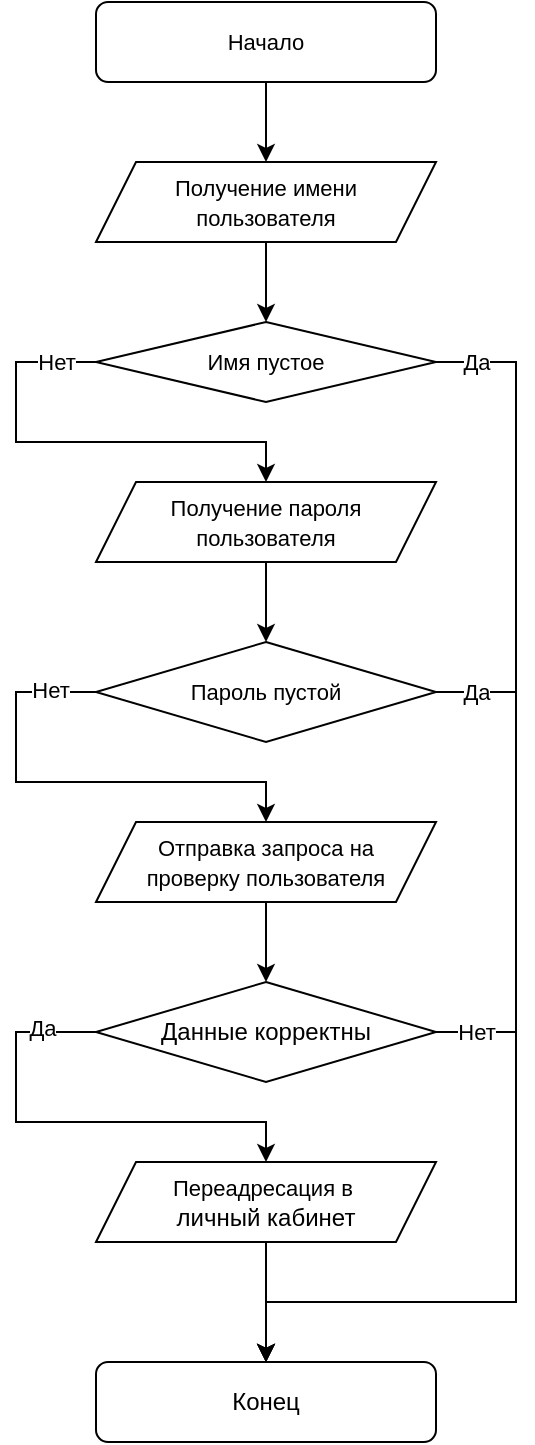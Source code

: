 <mxfile version="16.0.0" type="device"><diagram id="C5RBs43oDa-KdzZeNtuy" name="Page-1"><mxGraphModel dx="1102" dy="865" grid="1" gridSize="10" guides="1" tooltips="1" connect="1" arrows="1" fold="1" page="1" pageScale="1" pageWidth="827" pageHeight="1169" math="0" shadow="0"><root><mxCell id="WIyWlLk6GJQsqaUBKTNV-0"/><mxCell id="WIyWlLk6GJQsqaUBKTNV-1" parent="WIyWlLk6GJQsqaUBKTNV-0"/><mxCell id="PLvE-TvKscDj5acI-I1H-12" style="edgeStyle=orthogonalEdgeStyle;rounded=0;orthogonalLoop=1;jettySize=auto;html=1;exitX=0.5;exitY=1;exitDx=0;exitDy=0;entryX=0.5;entryY=0;entryDx=0;entryDy=0;fontSize=11;" edge="1" parent="WIyWlLk6GJQsqaUBKTNV-1" source="WIyWlLk6GJQsqaUBKTNV-3" target="ShNjzxUnT-2CsXVHuKv1-0"><mxGeometry relative="1" as="geometry"/></mxCell><mxCell id="WIyWlLk6GJQsqaUBKTNV-3" value="&lt;font style=&quot;font-size: 11px&quot;&gt;Начало&lt;/font&gt;" style="rounded=1;whiteSpace=wrap;html=1;fontSize=12;glass=0;strokeWidth=1;shadow=0;" parent="WIyWlLk6GJQsqaUBKTNV-1" vertex="1"><mxGeometry x="130" y="90" width="170" height="40" as="geometry"/></mxCell><mxCell id="PLvE-TvKscDj5acI-I1H-11" style="edgeStyle=orthogonalEdgeStyle;rounded=0;orthogonalLoop=1;jettySize=auto;html=1;exitX=0.5;exitY=1;exitDx=0;exitDy=0;entryX=0.5;entryY=0;entryDx=0;entryDy=0;fontSize=11;" edge="1" parent="WIyWlLk6GJQsqaUBKTNV-1" source="ShNjzxUnT-2CsXVHuKv1-0" target="PLvE-TvKscDj5acI-I1H-0"><mxGeometry relative="1" as="geometry"/></mxCell><mxCell id="ShNjzxUnT-2CsXVHuKv1-0" value="&lt;font style=&quot;font-size: 11px&quot;&gt;Получение имени &lt;br&gt;пользователя&lt;/font&gt;" style="shape=parallelogram;perimeter=parallelogramPerimeter;whiteSpace=wrap;html=1;fixedSize=1;fontFamily=Helvetica;fontSize=12;" parent="WIyWlLk6GJQsqaUBKTNV-1" vertex="1"><mxGeometry x="130" y="170" width="170" height="40" as="geometry"/></mxCell><mxCell id="PLvE-TvKscDj5acI-I1H-21" style="edgeStyle=orthogonalEdgeStyle;rounded=0;orthogonalLoop=1;jettySize=auto;html=1;exitX=0.5;exitY=1;exitDx=0;exitDy=0;entryX=0.5;entryY=0;entryDx=0;entryDy=0;fontSize=11;" edge="1" parent="WIyWlLk6GJQsqaUBKTNV-1" source="ShNjzxUnT-2CsXVHuKv1-7" target="ShNjzxUnT-2CsXVHuKv1-10"><mxGeometry relative="1" as="geometry"/></mxCell><mxCell id="ShNjzxUnT-2CsXVHuKv1-7" value="&lt;font style=&quot;font-size: 11px&quot;&gt;Отправка запроса на &lt;br&gt;проверку пользователя&lt;/font&gt;" style="shape=parallelogram;perimeter=parallelogramPerimeter;whiteSpace=wrap;html=1;fixedSize=1;fontFamily=Helvetica;fontSize=12;" parent="WIyWlLk6GJQsqaUBKTNV-1" vertex="1"><mxGeometry x="130" y="500" width="170" height="40" as="geometry"/></mxCell><mxCell id="PLvE-TvKscDj5acI-I1H-25" style="edgeStyle=orthogonalEdgeStyle;rounded=0;orthogonalLoop=1;jettySize=auto;html=1;exitX=1;exitY=0.5;exitDx=0;exitDy=0;entryX=0.5;entryY=0;entryDx=0;entryDy=0;fontSize=11;" edge="1" parent="WIyWlLk6GJQsqaUBKTNV-1" source="ShNjzxUnT-2CsXVHuKv1-10" target="ShNjzxUnT-2CsXVHuKv1-13"><mxGeometry relative="1" as="geometry"><Array as="points"><mxPoint x="340" y="605"/><mxPoint x="340" y="740"/><mxPoint x="215" y="740"/></Array></mxGeometry></mxCell><mxCell id="PLvE-TvKscDj5acI-I1H-26" value="Нет" style="edgeLabel;html=1;align=center;verticalAlign=middle;resizable=0;points=[];fontSize=11;" vertex="1" connectable="0" parent="PLvE-TvKscDj5acI-I1H-25"><mxGeometry x="-0.788" y="1" relative="1" as="geometry"><mxPoint x="-15" y="1" as="offset"/></mxGeometry></mxCell><mxCell id="PLvE-TvKscDj5acI-I1H-28" style="edgeStyle=orthogonalEdgeStyle;rounded=0;orthogonalLoop=1;jettySize=auto;html=1;entryX=0.5;entryY=0;entryDx=0;entryDy=0;fontSize=11;exitX=0;exitY=0.5;exitDx=0;exitDy=0;" edge="1" parent="WIyWlLk6GJQsqaUBKTNV-1" source="ShNjzxUnT-2CsXVHuKv1-10" target="PLvE-TvKscDj5acI-I1H-27"><mxGeometry relative="1" as="geometry"><mxPoint x="110" y="570" as="sourcePoint"/><Array as="points"><mxPoint x="90" y="605"/><mxPoint x="90" y="650"/><mxPoint x="215" y="650"/></Array></mxGeometry></mxCell><mxCell id="PLvE-TvKscDj5acI-I1H-30" value="Да" style="edgeLabel;html=1;align=center;verticalAlign=middle;resizable=0;points=[];fontSize=11;" vertex="1" connectable="0" parent="PLvE-TvKscDj5acI-I1H-28"><mxGeometry x="-0.893" y="2" relative="1" as="geometry"><mxPoint x="-15" y="-4" as="offset"/></mxGeometry></mxCell><mxCell id="ShNjzxUnT-2CsXVHuKv1-10" value="Данные корректны" style="rhombus;whiteSpace=wrap;html=1;fontFamily=Helvetica;fontSize=12;" parent="WIyWlLk6GJQsqaUBKTNV-1" vertex="1"><mxGeometry x="130" y="580" width="170" height="50" as="geometry"/></mxCell><mxCell id="ShNjzxUnT-2CsXVHuKv1-13" value="Конец" style="rounded=1;whiteSpace=wrap;html=1;fontSize=12;glass=0;strokeWidth=1;shadow=0;" parent="WIyWlLk6GJQsqaUBKTNV-1" vertex="1"><mxGeometry x="130" y="770" width="170" height="40" as="geometry"/></mxCell><mxCell id="PLvE-TvKscDj5acI-I1H-2" style="edgeStyle=orthogonalEdgeStyle;rounded=0;orthogonalLoop=1;jettySize=auto;html=1;exitX=1;exitY=0.5;exitDx=0;exitDy=0;entryX=0.5;entryY=0;entryDx=0;entryDy=0;" edge="1" parent="WIyWlLk6GJQsqaUBKTNV-1" source="PLvE-TvKscDj5acI-I1H-0" target="ShNjzxUnT-2CsXVHuKv1-13"><mxGeometry relative="1" as="geometry"><Array as="points"><mxPoint x="340" y="270"/><mxPoint x="340" y="740"/><mxPoint x="215" y="740"/></Array></mxGeometry></mxCell><mxCell id="PLvE-TvKscDj5acI-I1H-4" value="Да" style="edgeLabel;html=1;align=center;verticalAlign=middle;resizable=0;points=[];" vertex="1" connectable="0" parent="PLvE-TvKscDj5acI-I1H-2"><mxGeometry x="-0.359" y="-1" relative="1" as="geometry"><mxPoint x="-19" y="-173" as="offset"/></mxGeometry></mxCell><mxCell id="PLvE-TvKscDj5acI-I1H-13" style="edgeStyle=orthogonalEdgeStyle;rounded=0;orthogonalLoop=1;jettySize=auto;html=1;exitX=0;exitY=0.5;exitDx=0;exitDy=0;entryX=0.5;entryY=0;entryDx=0;entryDy=0;fontSize=11;" edge="1" parent="WIyWlLk6GJQsqaUBKTNV-1" source="PLvE-TvKscDj5acI-I1H-0" target="PLvE-TvKscDj5acI-I1H-7"><mxGeometry relative="1" as="geometry"><Array as="points"><mxPoint x="90" y="270"/><mxPoint x="90" y="310"/><mxPoint x="215" y="310"/></Array></mxGeometry></mxCell><mxCell id="PLvE-TvKscDj5acI-I1H-14" value="Нет" style="edgeLabel;html=1;align=center;verticalAlign=middle;resizable=0;points=[];fontSize=11;" vertex="1" connectable="0" parent="PLvE-TvKscDj5acI-I1H-13"><mxGeometry x="0.33" y="-1" relative="1" as="geometry"><mxPoint x="-50" y="-41" as="offset"/></mxGeometry></mxCell><mxCell id="PLvE-TvKscDj5acI-I1H-0" value="&lt;font style=&quot;font-size: 11px&quot;&gt;Имя пустое&lt;/font&gt;" style="rhombus;whiteSpace=wrap;html=1;fontFamily=Helvetica;fontSize=12;" vertex="1" parent="WIyWlLk6GJQsqaUBKTNV-1"><mxGeometry x="130" y="250" width="170" height="40" as="geometry"/></mxCell><mxCell id="PLvE-TvKscDj5acI-I1H-15" style="edgeStyle=orthogonalEdgeStyle;rounded=0;orthogonalLoop=1;jettySize=auto;html=1;exitX=0.5;exitY=1;exitDx=0;exitDy=0;entryX=0.5;entryY=0;entryDx=0;entryDy=0;fontSize=11;" edge="1" parent="WIyWlLk6GJQsqaUBKTNV-1" source="PLvE-TvKscDj5acI-I1H-7" target="PLvE-TvKscDj5acI-I1H-9"><mxGeometry relative="1" as="geometry"/></mxCell><mxCell id="PLvE-TvKscDj5acI-I1H-7" value="&lt;font style=&quot;font-size: 11px&quot;&gt;Получение пароля пользователя&lt;/font&gt;" style="shape=parallelogram;perimeter=parallelogramPerimeter;whiteSpace=wrap;html=1;fixedSize=1;fontFamily=Helvetica;fontSize=12;" vertex="1" parent="WIyWlLk6GJQsqaUBKTNV-1"><mxGeometry x="130" y="330" width="170" height="40" as="geometry"/></mxCell><mxCell id="PLvE-TvKscDj5acI-I1H-17" style="edgeStyle=orthogonalEdgeStyle;rounded=0;orthogonalLoop=1;jettySize=auto;html=1;exitX=0;exitY=0.5;exitDx=0;exitDy=0;entryX=0.5;entryY=0;entryDx=0;entryDy=0;fontSize=11;" edge="1" parent="WIyWlLk6GJQsqaUBKTNV-1" source="PLvE-TvKscDj5acI-I1H-9" target="ShNjzxUnT-2CsXVHuKv1-7"><mxGeometry relative="1" as="geometry"><Array as="points"><mxPoint x="90" y="435"/><mxPoint x="90" y="480"/><mxPoint x="215" y="480"/></Array></mxGeometry></mxCell><mxCell id="PLvE-TvKscDj5acI-I1H-18" value="Нет" style="edgeLabel;html=1;align=center;verticalAlign=middle;resizable=0;points=[];fontSize=11;" vertex="1" connectable="0" parent="PLvE-TvKscDj5acI-I1H-17"><mxGeometry x="-0.797" y="-1" relative="1" as="geometry"><mxPoint as="offset"/></mxGeometry></mxCell><mxCell id="PLvE-TvKscDj5acI-I1H-19" style="edgeStyle=orthogonalEdgeStyle;rounded=0;orthogonalLoop=1;jettySize=auto;html=1;exitX=1;exitY=0.5;exitDx=0;exitDy=0;fontSize=11;entryX=0.5;entryY=0;entryDx=0;entryDy=0;" edge="1" parent="WIyWlLk6GJQsqaUBKTNV-1" source="PLvE-TvKscDj5acI-I1H-9" target="ShNjzxUnT-2CsXVHuKv1-13"><mxGeometry relative="1" as="geometry"><mxPoint x="215" y="740" as="targetPoint"/><Array as="points"><mxPoint x="340" y="435"/><mxPoint x="340" y="740"/><mxPoint x="215" y="740"/></Array></mxGeometry></mxCell><mxCell id="PLvE-TvKscDj5acI-I1H-20" value="Да" style="edgeLabel;html=1;align=center;verticalAlign=middle;resizable=0;points=[];fontSize=11;" vertex="1" connectable="0" parent="PLvE-TvKscDj5acI-I1H-19"><mxGeometry x="-0.869" relative="1" as="geometry"><mxPoint x="-13" as="offset"/></mxGeometry></mxCell><mxCell id="PLvE-TvKscDj5acI-I1H-9" value="&lt;font style=&quot;font-size: 11px&quot;&gt;Пароль пустой&lt;/font&gt;" style="rhombus;whiteSpace=wrap;html=1;fontFamily=Helvetica;fontSize=12;" vertex="1" parent="WIyWlLk6GJQsqaUBKTNV-1"><mxGeometry x="130" y="410" width="170" height="50" as="geometry"/></mxCell><mxCell id="PLvE-TvKscDj5acI-I1H-29" style="edgeStyle=orthogonalEdgeStyle;rounded=0;orthogonalLoop=1;jettySize=auto;html=1;exitX=0.5;exitY=1;exitDx=0;exitDy=0;fontSize=11;" edge="1" parent="WIyWlLk6GJQsqaUBKTNV-1" source="PLvE-TvKscDj5acI-I1H-27"><mxGeometry relative="1" as="geometry"><mxPoint x="215" y="770" as="targetPoint"/></mxGeometry></mxCell><mxCell id="PLvE-TvKscDj5acI-I1H-27" value="&lt;span style=&quot;font-size: 11px&quot;&gt;Переадресация в&amp;nbsp;&lt;br&gt;&lt;/span&gt;личный кабинет" style="shape=parallelogram;perimeter=parallelogramPerimeter;whiteSpace=wrap;html=1;fixedSize=1;fontFamily=Helvetica;fontSize=12;" vertex="1" parent="WIyWlLk6GJQsqaUBKTNV-1"><mxGeometry x="130" y="670" width="170" height="40" as="geometry"/></mxCell></root></mxGraphModel></diagram></mxfile>